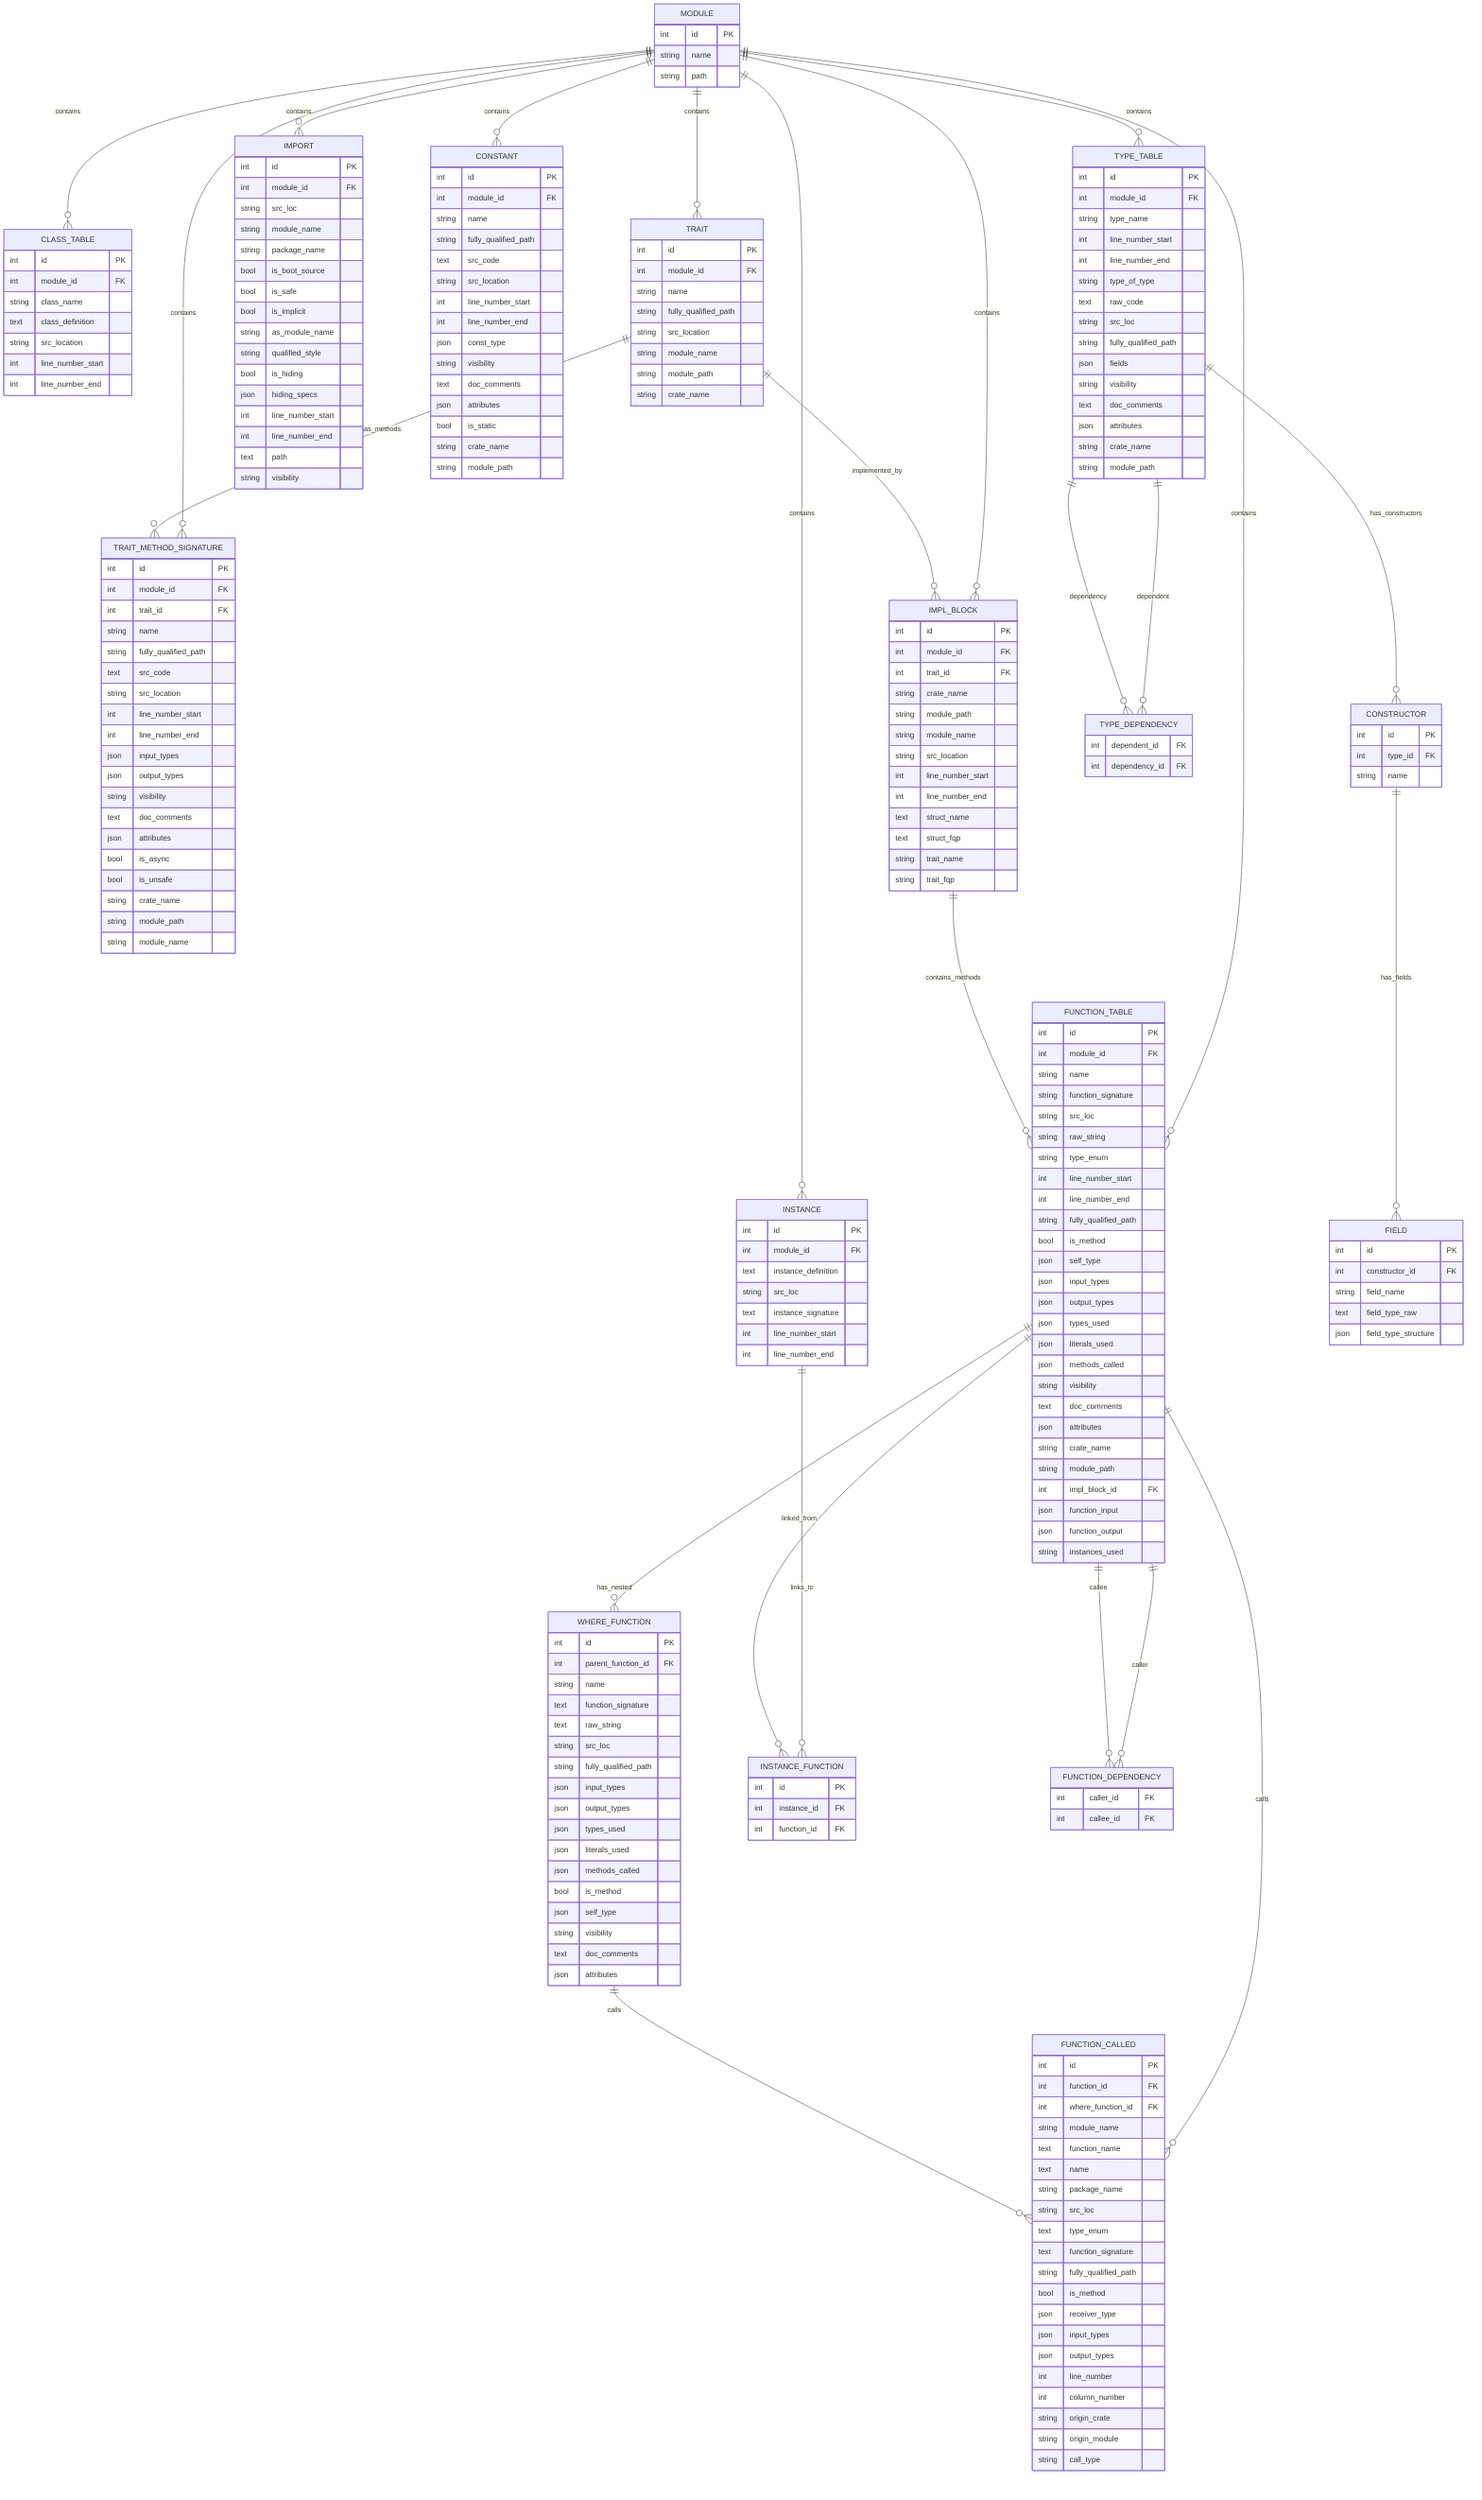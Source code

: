 erDiagram
    MODULE {
        int id PK
        string name
        string path
    }
    
    FUNCTION_TABLE {
        int id PK
        int module_id FK
        string name
        string function_signature
        string src_loc
        string raw_string
        string type_enum
        int line_number_start
        int line_number_end
        string fully_qualified_path
        bool is_method
        json self_type
        json input_types
        json output_types
        json types_used
        json literals_used
        json methods_called
        string visibility
        text doc_comments
        json attributes
        string crate_name
        string module_path
        int impl_block_id FK
        json function_input
        json function_output
        string instances_used
    }
    
    CLASS_TABLE {
        int id PK
        int module_id FK
        string class_name
        text class_definition
        string src_location
        int line_number_start
        int line_number_end
    }
    
    TYPE_TABLE {
        int id PK
        int module_id FK
        string type_name
        int line_number_start
        int line_number_end
        string type_of_type
        text raw_code
        string src_loc
        string fully_qualified_path
        json fields
        string visibility
        text doc_comments
        json attributes
        string crate_name
        string module_path
    }
    
    IMPORT {
        int id PK
        int module_id FK
        string src_loc
        string module_name
        string package_name
        bool is_boot_source
        bool is_safe
        bool is_implicit
        string as_module_name
        string qualified_style
        bool is_hiding
        json hiding_specs
        int line_number_start
        int line_number_end
        text path
        string visibility
    }
    
    INSTANCE {
        int id PK
        int module_id FK
        text instance_definition
        string src_loc
        text instance_signature
        int line_number_start
        int line_number_end
    }
    
    CONSTANT {
        int id PK
        int module_id FK
        string name
        string fully_qualified_path
        text src_code
        string src_location
        int line_number_start
        int line_number_end
        json const_type
        string visibility
        text doc_comments
        json attributes
        bool is_static
        string crate_name
        string module_path
    }
    
    TRAIT {
        int id PK
        int module_id FK
        string name
        string fully_qualified_path
        string src_location
        string module_name
        string module_path
        string crate_name
    }
    
    TRAIT_METHOD_SIGNATURE {
        int id PK
        int module_id FK
        int trait_id FK
        string name
        string fully_qualified_path
        text src_code
        string src_location
        int line_number_start
        int line_number_end
        json input_types
        json output_types
        string visibility
        text doc_comments
        json attributes
        bool is_async
        bool is_unsafe
        string crate_name
        string module_path
        string module_name
    }
    
    IMPL_BLOCK {
        int id PK
        int module_id FK
        int trait_id FK
        string crate_name
        string module_path
        string module_name
        string src_location
        int line_number_start
        int line_number_end
        text struct_name
        text struct_fqp
        string trait_name
        string trait_fqp
    }
    
    FUNCTION_CALLED {
        int id PK
        int function_id FK
        int where_function_id FK
        string module_name
        text function_name
        text name
        string package_name
        string src_loc
        text type_enum
        text function_signature
        string fully_qualified_path
        bool is_method
        json receiver_type
        json input_types
        json output_types
        int line_number
        int column_number
        string origin_crate
        string origin_module
        string call_type
    }
    
    WHERE_FUNCTION {
        int id PK
        int parent_function_id FK
        string name
        text function_signature
        text raw_string
        string src_loc
        string fully_qualified_path
        json input_types
        json output_types
        json types_used
        json literals_used
        json methods_called
        bool is_method
        json self_type
        string visibility
        text doc_comments
        json attributes
    }
    
    CONSTRUCTOR {
        int id PK
        int type_id FK
        string name
    }
    
    FIELD {
        int id PK
        int constructor_id FK
        string field_name
        text field_type_raw
        json field_type_structure
    }
    
    INSTANCE_FUNCTION {
        int id PK
        int instance_id FK
        int function_id FK
    }
    
    FUNCTION_DEPENDENCY {
        int caller_id FK
        int callee_id FK
    }
    
    TYPE_DEPENDENCY {
        int dependent_id FK
        int dependency_id FK
    }
    
    %% Primary Relationships
    MODULE ||--o{ FUNCTION_TABLE : "contains"
    MODULE ||--o{ CLASS_TABLE : "contains"
    MODULE ||--o{ TYPE_TABLE : "contains"
    MODULE ||--o{ IMPORT : "contains"
    MODULE ||--o{ INSTANCE : "contains"
    MODULE ||--o{ CONSTANT : "contains"
    MODULE ||--o{ TRAIT : "contains"
    MODULE ||--o{ IMPL_BLOCK : "contains"
    MODULE ||--o{ TRAIT_METHOD_SIGNATURE : "contains"
    
    %% Trait Relationships
    TRAIT ||--o{ TRAIT_METHOD_SIGNATURE : "has_methods"
    TRAIT ||--o{ IMPL_BLOCK : "implemented_by"
    
    %% Implementation Block Relationships
    IMPL_BLOCK ||--o{ FUNCTION_TABLE : "contains_methods"
    
    %% Function Relationships
    FUNCTION_TABLE ||--o{ FUNCTION_CALLED : "calls"
    FUNCTION_TABLE ||--o{ WHERE_FUNCTION : "has_nested"
    WHERE_FUNCTION ||--o{ FUNCTION_CALLED : "calls"
    
    %% Type Relationships
    TYPE_TABLE ||--o{ CONSTRUCTOR : "has_constructors"
    CONSTRUCTOR ||--o{ FIELD : "has_fields"
    
    %% Instance Relationships
    INSTANCE ||--o{ INSTANCE_FUNCTION : "links_to"
    FUNCTION_TABLE ||--o{ INSTANCE_FUNCTION : "linked_from"
    
    %% Self-Referential Relationships (Many-to-Many)
    FUNCTION_TABLE ||--o{ FUNCTION_DEPENDENCY : "caller"
    FUNCTION_TABLE ||--o{ FUNCTION_DEPENDENCY : "callee"
    
    TYPE_TABLE ||--o{ TYPE_DEPENDENCY : "dependent"
    TYPE_TABLE ||--o{ TYPE_DEPENDENCY : "dependency"